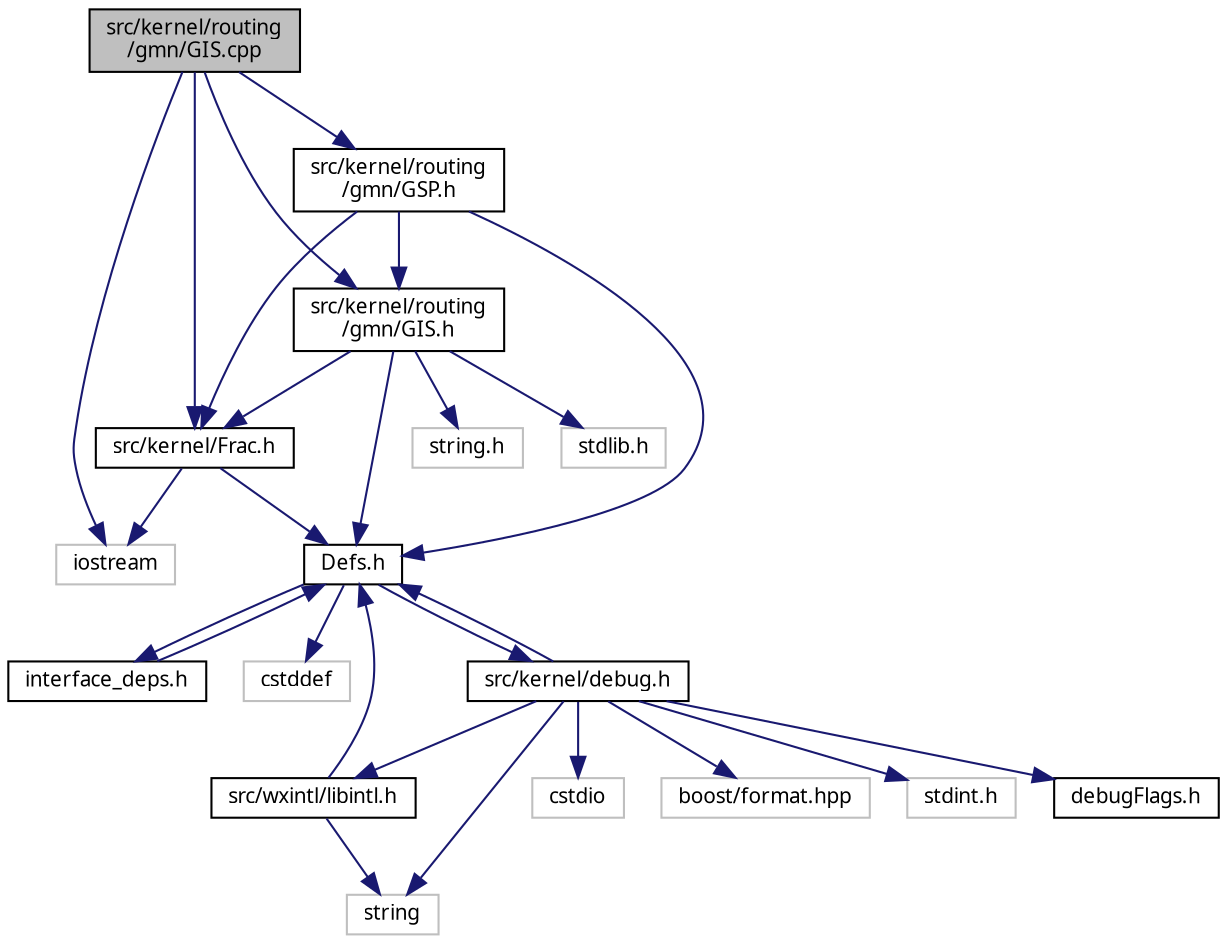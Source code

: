 digraph "src/kernel/routing/gmn/GIS.cpp"
{
  edge [fontname="Sans",fontsize="10",labelfontname="Sans",labelfontsize="10"];
  node [fontname="Sans",fontsize="10",shape=record];
  Node0 [label="src/kernel/routing\l/gmn/GIS.cpp",height=0.2,width=0.4,color="black", fillcolor="grey75", style="filled", fontcolor="black"];
  Node0 -> Node1 [color="midnightblue",fontsize="10",style="solid",fontname="Sans"];
  Node1 [label="iostream",height=0.2,width=0.4,color="grey75", fillcolor="white", style="filled"];
  Node0 -> Node2 [color="midnightblue",fontsize="10",style="solid",fontname="Sans"];
  Node2 [label="src/kernel/Frac.h",height=0.2,width=0.4,color="black", fillcolor="white", style="filled",URL="$df/d4f/Frac_8h.html",tooltip="Fraction class for Mutabor. "];
  Node2 -> Node3 [color="midnightblue",fontsize="10",style="solid",fontname="Sans"];
  Node3 [label="Defs.h",height=0.2,width=0.4,color="black", fillcolor="white", style="filled",URL="$d1/d73/Defs_8h.html",tooltip="Common definitions. "];
  Node3 -> Node4 [color="midnightblue",fontsize="10",style="solid",fontname="Sans"];
  Node4 [label="interface_deps.h",height=0.2,width=0.4,color="black", fillcolor="white", style="filled",URL="$de/ddd/interface__deps_8h.html"];
  Node4 -> Node3 [color="midnightblue",fontsize="10",style="solid",fontname="Sans"];
  Node3 -> Node5 [color="midnightblue",fontsize="10",style="solid",fontname="Sans"];
  Node5 [label="cstddef",height=0.2,width=0.4,color="grey75", fillcolor="white", style="filled"];
  Node3 -> Node6 [color="midnightblue",fontsize="10",style="solid",fontname="Sans"];
  Node6 [label="src/kernel/debug.h",height=0.2,width=0.4,color="black", fillcolor="white", style="filled",URL="$db/d16/debug_8h.html"];
  Node6 -> Node3 [color="midnightblue",fontsize="10",style="solid",fontname="Sans"];
  Node6 -> Node7 [color="midnightblue",fontsize="10",style="solid",fontname="Sans"];
  Node7 [label="src/wxintl/libintl.h",height=0.2,width=0.4,color="black", fillcolor="white", style="filled",URL="$d4/d64/libintl_8h.html"];
  Node7 -> Node3 [color="midnightblue",fontsize="10",style="solid",fontname="Sans"];
  Node7 -> Node8 [color="midnightblue",fontsize="10",style="solid",fontname="Sans"];
  Node8 [label="string",height=0.2,width=0.4,color="grey75", fillcolor="white", style="filled"];
  Node6 -> Node8 [color="midnightblue",fontsize="10",style="solid",fontname="Sans"];
  Node6 -> Node9 [color="midnightblue",fontsize="10",style="solid",fontname="Sans"];
  Node9 [label="cstdio",height=0.2,width=0.4,color="grey75", fillcolor="white", style="filled"];
  Node6 -> Node10 [color="midnightblue",fontsize="10",style="solid",fontname="Sans"];
  Node10 [label="boost/format.hpp",height=0.2,width=0.4,color="grey75", fillcolor="white", style="filled"];
  Node6 -> Node11 [color="midnightblue",fontsize="10",style="solid",fontname="Sans"];
  Node11 [label="stdint.h",height=0.2,width=0.4,color="grey75", fillcolor="white", style="filled"];
  Node6 -> Node12 [color="midnightblue",fontsize="10",style="solid",fontname="Sans"];
  Node12 [label="debugFlags.h",height=0.2,width=0.4,color="black", fillcolor="white", style="filled",URL="$d4/dab/debugFlags_8h.html",tooltip="Debug flags for mutabor debug mode. "];
  Node2 -> Node1 [color="midnightblue",fontsize="10",style="solid",fontname="Sans"];
  Node0 -> Node13 [color="midnightblue",fontsize="10",style="solid",fontname="Sans"];
  Node13 [label="src/kernel/routing\l/gmn/GIS.h",height=0.2,width=0.4,color="black", fillcolor="white", style="filled",URL="$dd/d4d/GIS_8h.html"];
  Node13 -> Node3 [color="midnightblue",fontsize="10",style="solid",fontname="Sans"];
  Node13 -> Node2 [color="midnightblue",fontsize="10",style="solid",fontname="Sans"];
  Node13 -> Node14 [color="midnightblue",fontsize="10",style="solid",fontname="Sans"];
  Node14 [label="string.h",height=0.2,width=0.4,color="grey75", fillcolor="white", style="filled"];
  Node13 -> Node15 [color="midnightblue",fontsize="10",style="solid",fontname="Sans"];
  Node15 [label="stdlib.h",height=0.2,width=0.4,color="grey75", fillcolor="white", style="filled"];
  Node0 -> Node16 [color="midnightblue",fontsize="10",style="solid",fontname="Sans"];
  Node16 [label="src/kernel/routing\l/gmn/GSP.h",height=0.2,width=0.4,color="black", fillcolor="white", style="filled",URL="$dd/da2/GSP_8h.html",tooltip="Description. "];
  Node16 -> Node3 [color="midnightblue",fontsize="10",style="solid",fontname="Sans"];
  Node16 -> Node2 [color="midnightblue",fontsize="10",style="solid",fontname="Sans"];
  Node16 -> Node13 [color="midnightblue",fontsize="10",style="solid",fontname="Sans"];
}
